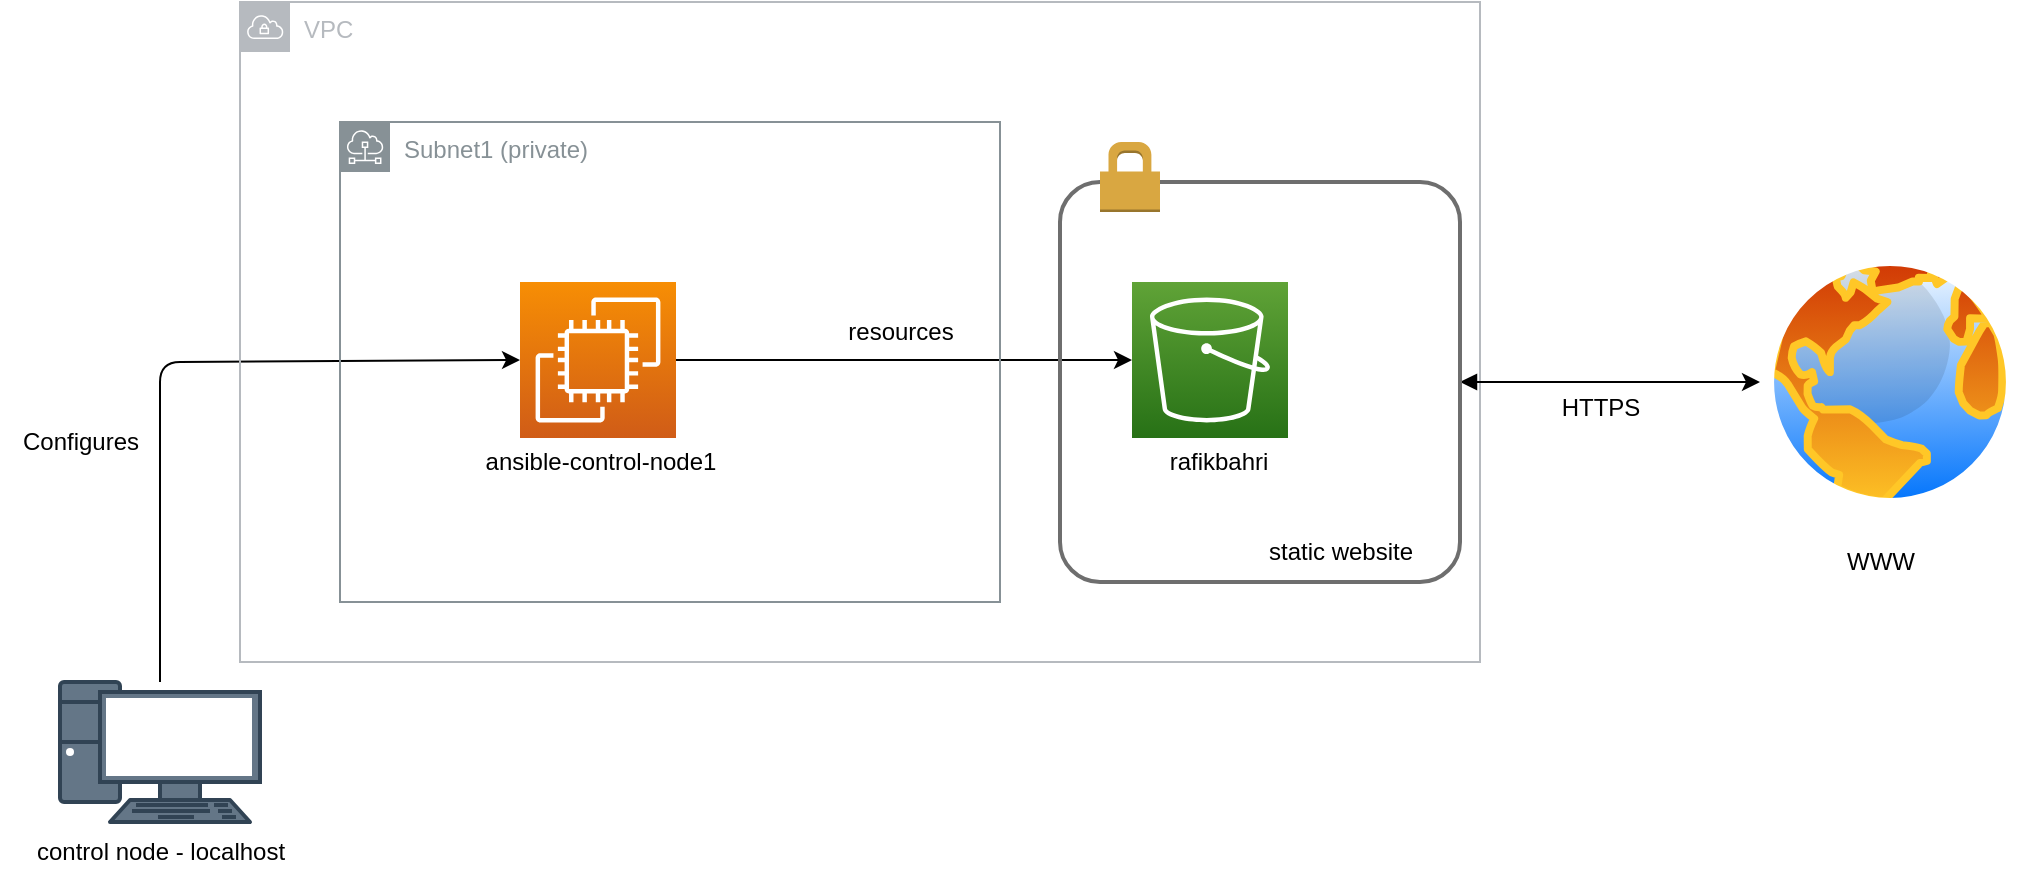 <mxfile>
    <diagram id="ECHfrmqxrUTqERIfgDXb" name="Page-1">
        <mxGraphModel dx="1386" dy="1873" grid="1" gridSize="10" guides="1" tooltips="1" connect="1" arrows="1" fold="1" page="1" pageScale="1" pageWidth="850" pageHeight="1100" math="0" shadow="0">
            <root>
                <mxCell id="0"/>
                <mxCell id="1" parent="0"/>
                <mxCell id="12" style="edgeStyle=none;html=1;exitX=1;exitY=0.5;exitDx=0;exitDy=0;exitPerimeter=0;" edge="1" parent="1" source="2" target="10">
                    <mxGeometry relative="1" as="geometry"/>
                </mxCell>
                <mxCell id="2" value="" style="sketch=0;points=[[0,0,0],[0.25,0,0],[0.5,0,0],[0.75,0,0],[1,0,0],[0,1,0],[0.25,1,0],[0.5,1,0],[0.75,1,0],[1,1,0],[0,0.25,0],[0,0.5,0],[0,0.75,0],[1,0.25,0],[1,0.5,0],[1,0.75,0]];outlineConnect=0;fontColor=#232F3E;gradientColor=#F78E04;gradientDirection=north;fillColor=#D05C17;strokeColor=#ffffff;dashed=0;verticalLabelPosition=bottom;verticalAlign=top;align=center;html=1;fontSize=12;fontStyle=0;aspect=fixed;shape=mxgraph.aws4.resourceIcon;resIcon=mxgraph.aws4.ec2;" vertex="1" parent="1">
                    <mxGeometry x="260" y="-890" width="78" height="78" as="geometry"/>
                </mxCell>
                <mxCell id="5" value="ansible-control-node1" style="text;html=1;align=center;verticalAlign=middle;resizable=0;points=[];autosize=1;strokeColor=none;fillColor=none;" vertex="1" parent="1">
                    <mxGeometry x="230" y="-815" width="140" height="30" as="geometry"/>
                </mxCell>
                <mxCell id="8" style="edgeStyle=none;html=1;entryX=0;entryY=0.5;entryDx=0;entryDy=0;entryPerimeter=0;" edge="1" parent="1" source="6" target="2">
                    <mxGeometry relative="1" as="geometry">
                        <Array as="points">
                            <mxPoint x="80" y="-850"/>
                        </Array>
                    </mxGeometry>
                </mxCell>
                <mxCell id="6" value="" style="fontColor=#ffffff;verticalAlign=top;verticalLabelPosition=bottom;labelPosition=center;align=center;html=1;outlineConnect=0;fillColor=#647687;strokeColor=#314354;gradientDirection=north;strokeWidth=2;shape=mxgraph.networks.pc;" vertex="1" parent="1">
                    <mxGeometry x="30" y="-690" width="100" height="70" as="geometry"/>
                </mxCell>
                <mxCell id="7" value="control node - localhost" style="text;html=1;align=center;verticalAlign=middle;resizable=0;points=[];autosize=1;strokeColor=none;fillColor=none;" vertex="1" parent="1">
                    <mxGeometry x="5" y="-620" width="150" height="30" as="geometry"/>
                </mxCell>
                <mxCell id="9" value="Configures" style="text;html=1;align=center;verticalAlign=middle;resizable=0;points=[];autosize=1;strokeColor=none;fillColor=none;" vertex="1" parent="1">
                    <mxGeometry y="-825" width="80" height="30" as="geometry"/>
                </mxCell>
                <mxCell id="10" value="" style="sketch=0;points=[[0,0,0],[0.25,0,0],[0.5,0,0],[0.75,0,0],[1,0,0],[0,1,0],[0.25,1,0],[0.5,1,0],[0.75,1,0],[1,1,0],[0,0.25,0],[0,0.5,0],[0,0.75,0],[1,0.25,0],[1,0.5,0],[1,0.75,0]];outlineConnect=0;fontColor=#232F3E;gradientColor=#60A337;gradientDirection=north;fillColor=#277116;strokeColor=#ffffff;dashed=0;verticalLabelPosition=bottom;verticalAlign=top;align=center;html=1;fontSize=12;fontStyle=0;aspect=fixed;shape=mxgraph.aws4.resourceIcon;resIcon=mxgraph.aws4.s3;" vertex="1" parent="1">
                    <mxGeometry x="566" y="-890" width="78" height="78" as="geometry"/>
                </mxCell>
                <mxCell id="11" value="rafikbahri" style="text;html=1;align=center;verticalAlign=middle;resizable=0;points=[];autosize=1;strokeColor=none;fillColor=none;" vertex="1" parent="1">
                    <mxGeometry x="574" y="-815" width="70" height="30" as="geometry"/>
                </mxCell>
                <mxCell id="13" value="resources" style="text;html=1;align=center;verticalAlign=middle;resizable=0;points=[];autosize=1;strokeColor=none;fillColor=none;" vertex="1" parent="1">
                    <mxGeometry x="410" y="-880" width="80" height="30" as="geometry"/>
                </mxCell>
                <mxCell id="16" value="VPC" style="sketch=0;outlineConnect=0;gradientColor=none;html=1;whiteSpace=wrap;fontSize=12;fontStyle=0;shape=mxgraph.aws4.group;grIcon=mxgraph.aws4.group_vpc;strokeColor=#B6BABF;fillColor=none;verticalAlign=top;align=left;spacingLeft=30;fontColor=#B6BABF;dashed=0;" vertex="1" parent="1">
                    <mxGeometry x="120" y="-1030" width="620" height="330" as="geometry"/>
                </mxCell>
                <mxCell id="22" value="Subnet1 (private)" style="sketch=0;outlineConnect=0;gradientColor=none;html=1;whiteSpace=wrap;fontSize=12;fontStyle=0;shape=mxgraph.aws4.group;grIcon=mxgraph.aws4.group_subnet;strokeColor=#879196;fillColor=none;verticalAlign=top;align=left;spacingLeft=30;fontColor=#879196;dashed=0;strokeWidth=1;" vertex="1" parent="1">
                    <mxGeometry x="170" y="-970" width="330" height="240" as="geometry"/>
                </mxCell>
                <mxCell id="28" style="edgeStyle=none;html=1;endArrow=block;endFill=1;startArrow=classic;startFill=1;" edge="1" parent="1" source="23" target="25">
                    <mxGeometry relative="1" as="geometry"/>
                </mxCell>
                <mxCell id="23" value="" style="aspect=fixed;perimeter=ellipsePerimeter;html=1;align=center;shadow=0;dashed=0;spacingTop=3;image;image=img/lib/active_directory/internet_globe.svg;strokeColor=#147EBA;strokeWidth=1;fillColor=default;" vertex="1" parent="1">
                    <mxGeometry x="880" y="-905" width="130" height="130" as="geometry"/>
                </mxCell>
                <mxCell id="25" value="" style="rounded=1;arcSize=10;dashed=0;fillColor=none;gradientColor=none;strokeWidth=2;strokeColor=#6E6E6E;" vertex="1" parent="1">
                    <mxGeometry x="530" y="-940" width="200" height="200" as="geometry"/>
                </mxCell>
                <mxCell id="26" value="" style="dashed=0;html=1;shape=mxgraph.aws3.permissions;fillColor=#D9A741;gradientColor=none;dashed=0;strokeColor=#000000;strokeWidth=1;" vertex="1" parent="1">
                    <mxGeometry x="550" y="-960" width="30" height="35" as="geometry"/>
                </mxCell>
                <mxCell id="27" value="static website" style="text;html=1;align=center;verticalAlign=middle;resizable=0;points=[];autosize=1;strokeColor=none;fillColor=none;" vertex="1" parent="1">
                    <mxGeometry x="620" y="-770" width="100" height="30" as="geometry"/>
                </mxCell>
                <mxCell id="29" value="HTTPS" style="text;html=1;align=center;verticalAlign=middle;resizable=0;points=[];autosize=1;strokeColor=none;fillColor=none;" vertex="1" parent="1">
                    <mxGeometry x="770" y="-842" width="60" height="30" as="geometry"/>
                </mxCell>
                <mxCell id="30" value="WWW" style="text;html=1;align=center;verticalAlign=middle;resizable=0;points=[];autosize=1;strokeColor=none;fillColor=none;" vertex="1" parent="1">
                    <mxGeometry x="910" y="-765" width="60" height="30" as="geometry"/>
                </mxCell>
            </root>
        </mxGraphModel>
    </diagram>
</mxfile>
